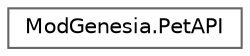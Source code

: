 digraph "Graphical Class Hierarchy"
{
 // LATEX_PDF_SIZE
  bgcolor="transparent";
  edge [fontname=Helvetica,fontsize=10,labelfontname=Helvetica,labelfontsize=10];
  node [fontname=Helvetica,fontsize=10,shape=box,height=0.2,width=0.4];
  rankdir="LR";
  Node0 [label="ModGenesia.PetAPI",height=0.2,width=0.4,color="grey40", fillcolor="white", style="filled",URL="$class_mod_genesia_1_1_pet_a_p_i.html",tooltip="Modding API for everything Avatar Related."];
}
